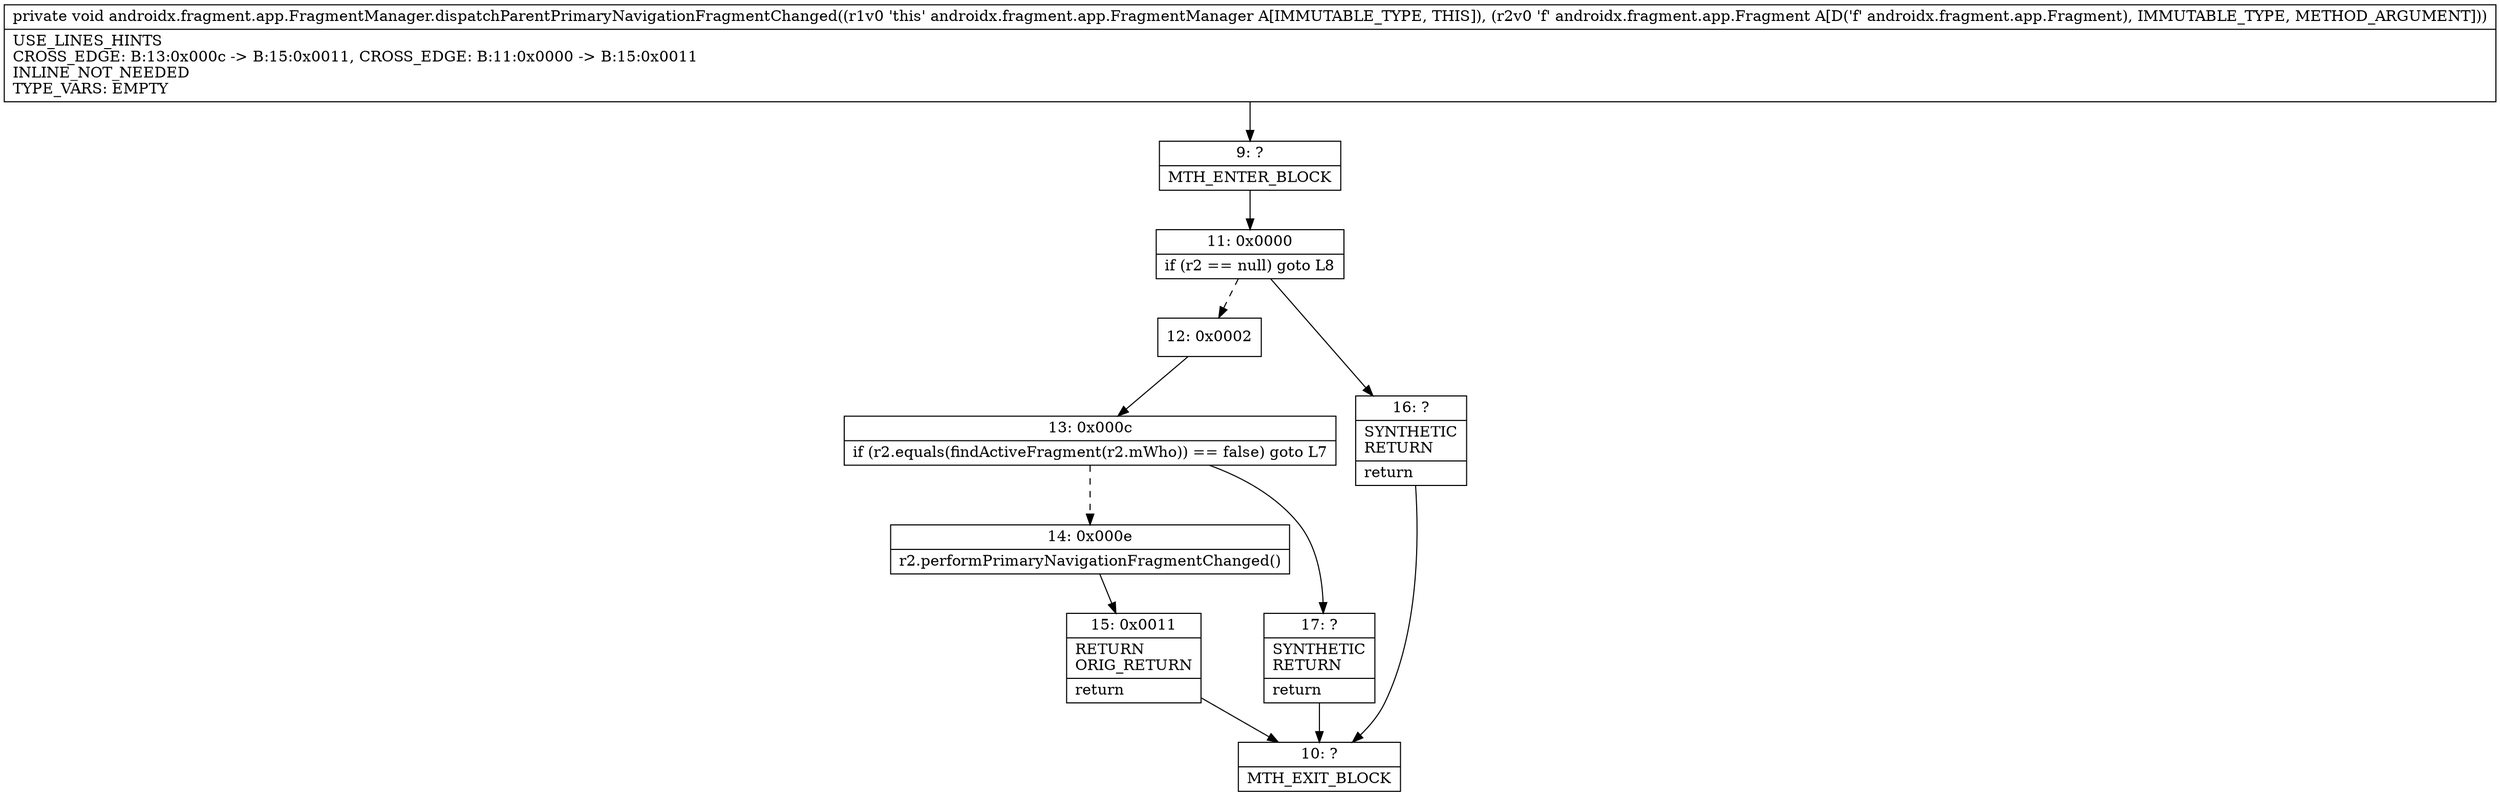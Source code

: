 digraph "CFG forandroidx.fragment.app.FragmentManager.dispatchParentPrimaryNavigationFragmentChanged(Landroidx\/fragment\/app\/Fragment;)V" {
Node_9 [shape=record,label="{9\:\ ?|MTH_ENTER_BLOCK\l}"];
Node_11 [shape=record,label="{11\:\ 0x0000|if (r2 == null) goto L8\l}"];
Node_12 [shape=record,label="{12\:\ 0x0002}"];
Node_13 [shape=record,label="{13\:\ 0x000c|if (r2.equals(findActiveFragment(r2.mWho)) == false) goto L7\l}"];
Node_14 [shape=record,label="{14\:\ 0x000e|r2.performPrimaryNavigationFragmentChanged()\l}"];
Node_15 [shape=record,label="{15\:\ 0x0011|RETURN\lORIG_RETURN\l|return\l}"];
Node_10 [shape=record,label="{10\:\ ?|MTH_EXIT_BLOCK\l}"];
Node_17 [shape=record,label="{17\:\ ?|SYNTHETIC\lRETURN\l|return\l}"];
Node_16 [shape=record,label="{16\:\ ?|SYNTHETIC\lRETURN\l|return\l}"];
MethodNode[shape=record,label="{private void androidx.fragment.app.FragmentManager.dispatchParentPrimaryNavigationFragmentChanged((r1v0 'this' androidx.fragment.app.FragmentManager A[IMMUTABLE_TYPE, THIS]), (r2v0 'f' androidx.fragment.app.Fragment A[D('f' androidx.fragment.app.Fragment), IMMUTABLE_TYPE, METHOD_ARGUMENT]))  | USE_LINES_HINTS\lCROSS_EDGE: B:13:0x000c \-\> B:15:0x0011, CROSS_EDGE: B:11:0x0000 \-\> B:15:0x0011\lINLINE_NOT_NEEDED\lTYPE_VARS: EMPTY\l}"];
MethodNode -> Node_9;Node_9 -> Node_11;
Node_11 -> Node_12[style=dashed];
Node_11 -> Node_16;
Node_12 -> Node_13;
Node_13 -> Node_14[style=dashed];
Node_13 -> Node_17;
Node_14 -> Node_15;
Node_15 -> Node_10;
Node_17 -> Node_10;
Node_16 -> Node_10;
}

